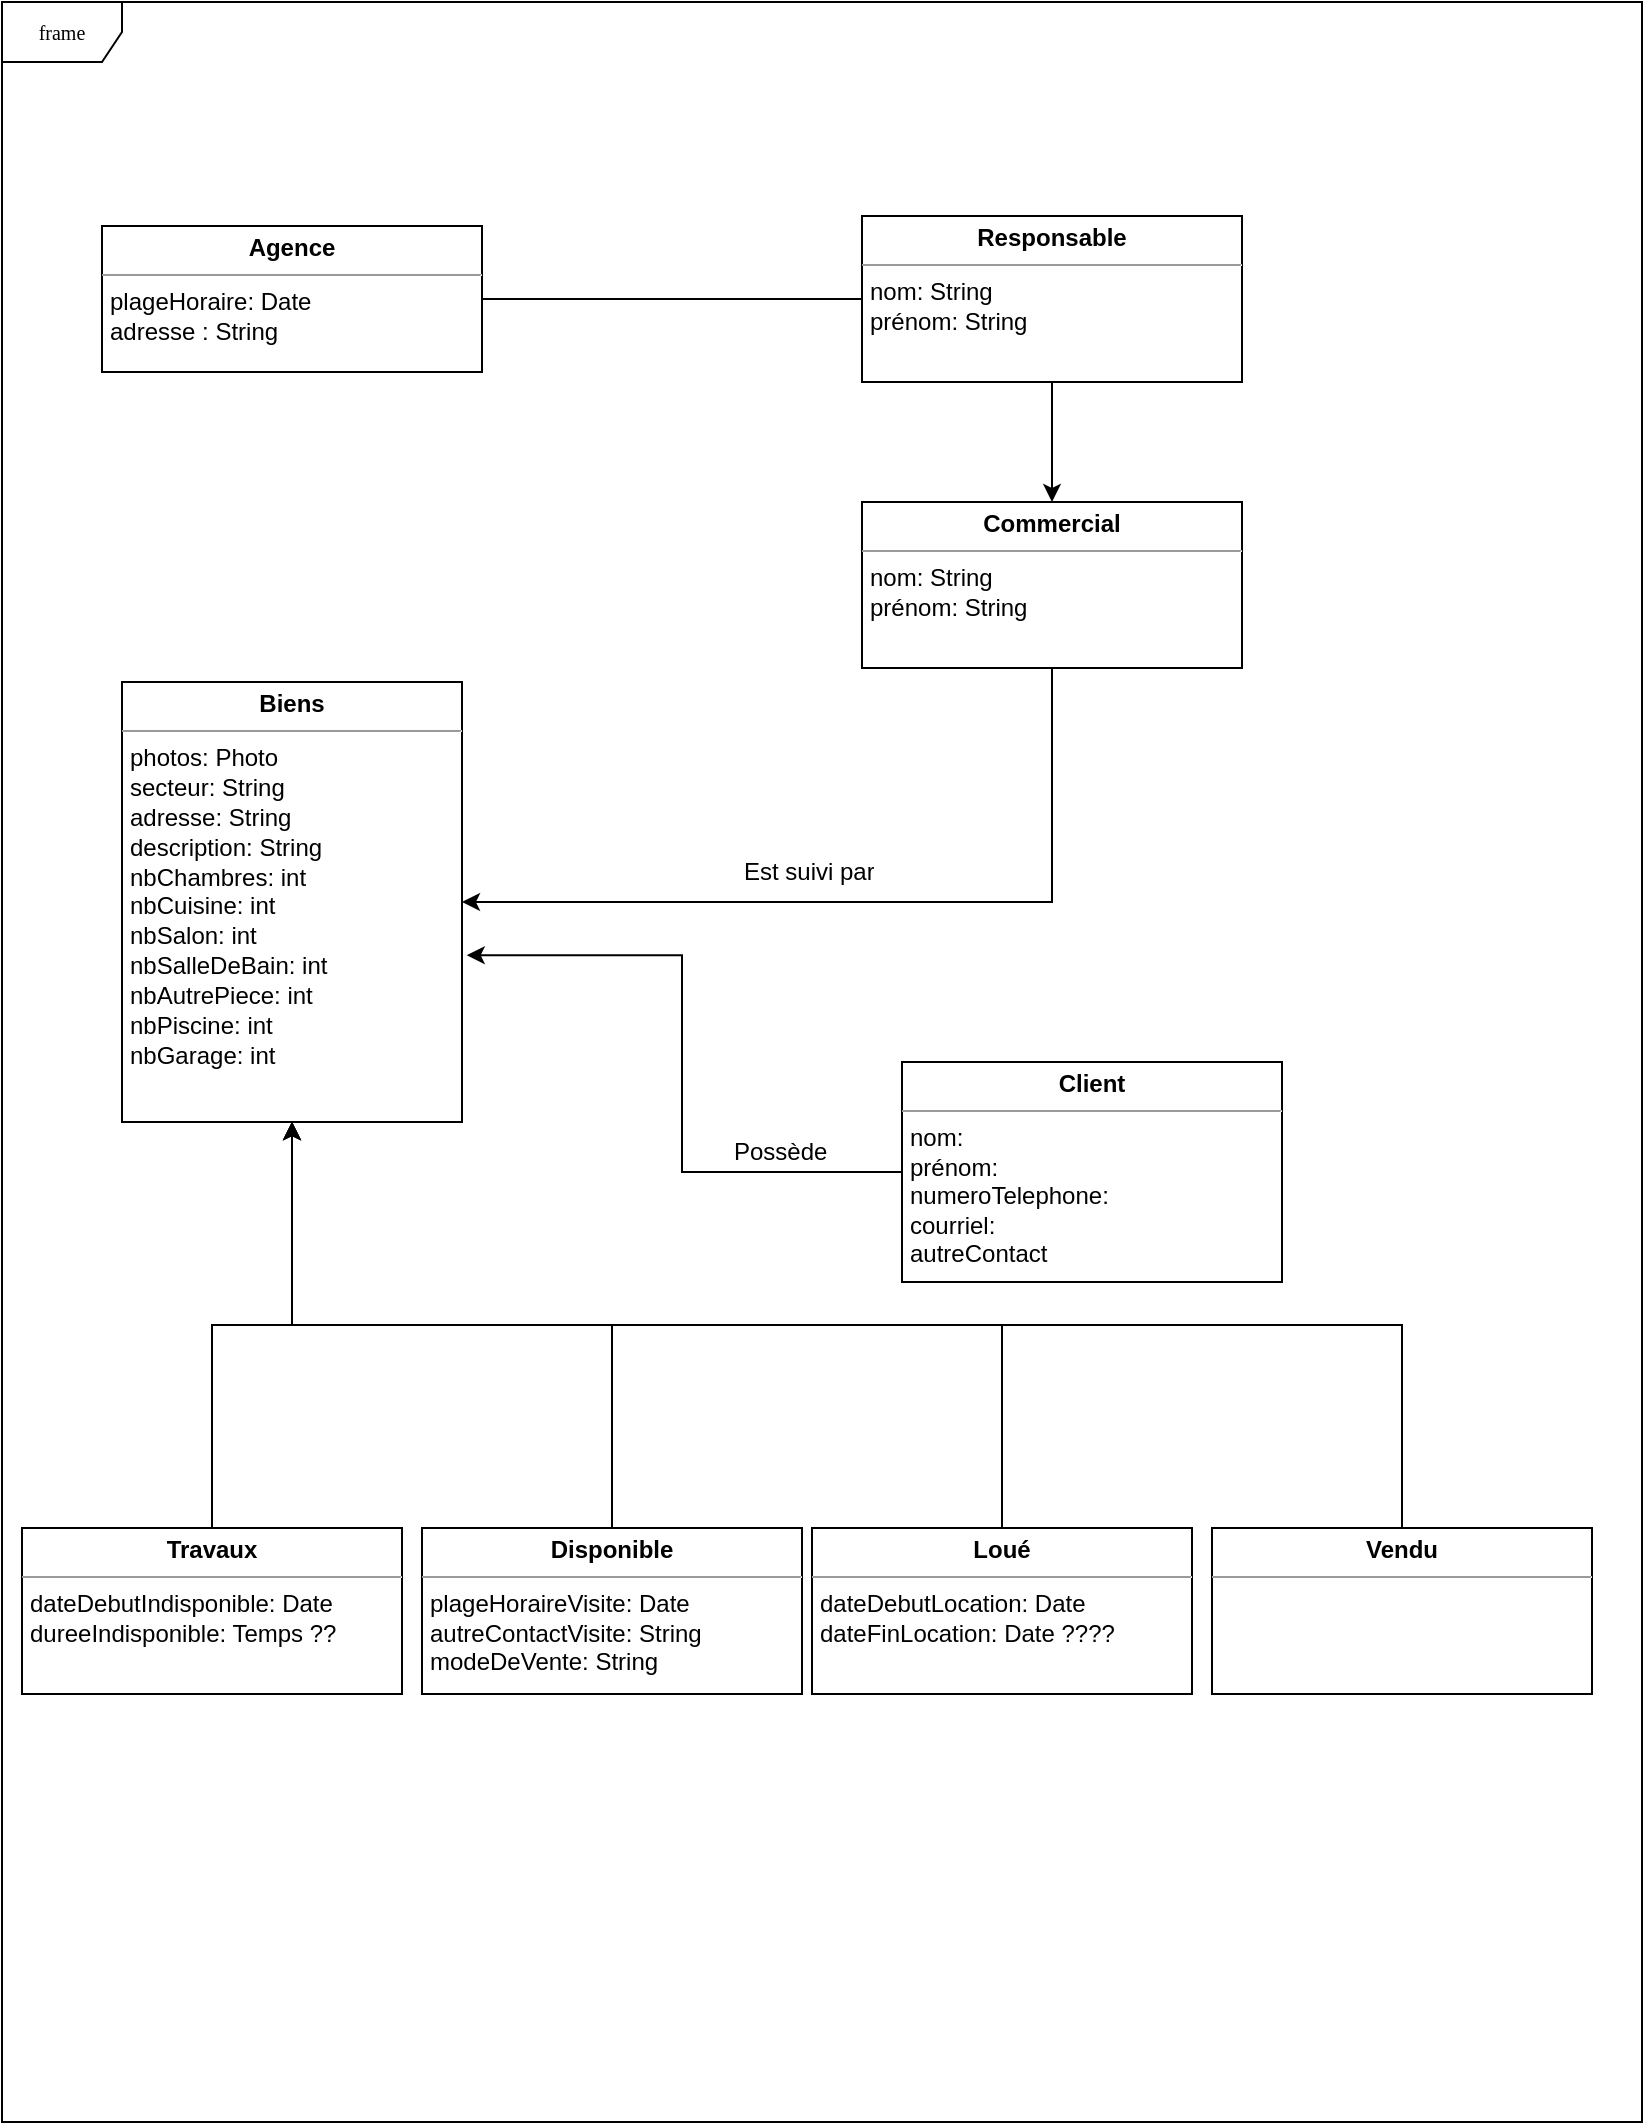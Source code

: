 <mxfile version="24.7.17">
  <diagram name="Page-1" id="c4acf3e9-155e-7222-9cf6-157b1a14988f">
    <mxGraphModel dx="1050" dy="557" grid="1" gridSize="10" guides="1" tooltips="1" connect="1" arrows="1" fold="1" page="1" pageScale="1" pageWidth="850" pageHeight="1100" background="none" math="0" shadow="0">
      <root>
        <mxCell id="0" />
        <mxCell id="1" parent="0" />
        <mxCell id="17acba5748e5396b-1" value="frame" style="shape=umlFrame;whiteSpace=wrap;html=1;rounded=0;shadow=0;comic=0;labelBackgroundColor=none;strokeWidth=1;fontFamily=Verdana;fontSize=10;align=center;" parent="1" vertex="1">
          <mxGeometry x="20" y="10" width="820" height="1060" as="geometry" />
        </mxCell>
        <mxCell id="36yHzRBE7xyR8ITZILOC-4" value="" style="edgeStyle=orthogonalEdgeStyle;rounded=0;orthogonalLoop=1;jettySize=auto;html=1;endArrow=none;endFill=0;" parent="1" source="5d2195bd80daf111-18" target="QLs4bDlrNBogPiUKGvAm-2" edge="1">
          <mxGeometry relative="1" as="geometry">
            <mxPoint x="375" y="158.5" as="targetPoint" />
          </mxGeometry>
        </mxCell>
        <mxCell id="5d2195bd80daf111-18" value="&lt;p style=&quot;margin:0px;margin-top:4px;text-align:center;&quot;&gt;&lt;b&gt;Agence&lt;/b&gt;&lt;/p&gt;&lt;hr size=&quot;1&quot;&gt;&lt;p style=&quot;margin:0px;margin-left:4px;&quot;&gt;plageHoraire: Date&lt;/p&gt;&lt;p style=&quot;margin:0px;margin-left:4px;&quot;&gt;adresse : String&lt;br&gt;&lt;/p&gt;&lt;p style=&quot;margin:0px;margin-left:4px;&quot;&gt;&lt;br&gt;&lt;/p&gt;" style="verticalAlign=top;align=left;overflow=fill;fontSize=12;fontFamily=Helvetica;html=1;rounded=0;shadow=0;comic=0;labelBackgroundColor=none;strokeWidth=1" parent="1" vertex="1">
          <mxGeometry x="70" y="122" width="190" height="73" as="geometry" />
        </mxCell>
        <mxCell id="upiZ7lDlSWILCKc5eh0O-1" style="edgeStyle=orthogonalEdgeStyle;rounded=0;orthogonalLoop=1;jettySize=auto;html=1;exitX=0.5;exitY=1;exitDx=0;exitDy=0;entryX=1;entryY=0.5;entryDx=0;entryDy=0;" edge="1" parent="1" source="QLs4bDlrNBogPiUKGvAm-1" target="QLs4bDlrNBogPiUKGvAm-3">
          <mxGeometry relative="1" as="geometry" />
        </mxCell>
        <mxCell id="QLs4bDlrNBogPiUKGvAm-1" value="&lt;p style=&quot;margin:0px;margin-top:4px;text-align:center;&quot;&gt;&lt;b&gt;Commercial&lt;/b&gt;&lt;/p&gt;&lt;hr size=&quot;1&quot;&gt;&lt;p style=&quot;margin:0px;margin-left:4px;&quot;&gt;nom: String&lt;br&gt;&lt;/p&gt;&lt;p style=&quot;margin:0px;margin-left:4px;&quot;&gt;prénom: String&lt;/p&gt;&lt;p style=&quot;margin:0px;margin-left:4px;&quot;&gt;&lt;br&gt;&lt;/p&gt;&lt;p style=&quot;margin:0px;margin-left:4px;&quot;&gt;&lt;br&gt;&lt;/p&gt;" style="verticalAlign=top;align=left;overflow=fill;fontSize=12;fontFamily=Helvetica;html=1;rounded=0;shadow=0;comic=0;labelBackgroundColor=none;strokeWidth=1" parent="1" vertex="1">
          <mxGeometry x="450" y="260" width="190" height="83" as="geometry" />
        </mxCell>
        <mxCell id="upiZ7lDlSWILCKc5eh0O-8" style="edgeStyle=orthogonalEdgeStyle;rounded=0;orthogonalLoop=1;jettySize=auto;html=1;exitX=0.5;exitY=1;exitDx=0;exitDy=0;entryX=0.5;entryY=0;entryDx=0;entryDy=0;" edge="1" parent="1" source="QLs4bDlrNBogPiUKGvAm-2" target="QLs4bDlrNBogPiUKGvAm-1">
          <mxGeometry relative="1" as="geometry" />
        </mxCell>
        <mxCell id="QLs4bDlrNBogPiUKGvAm-2" value="&lt;p style=&quot;margin:0px;margin-top:4px;text-align:center;&quot;&gt;&lt;b&gt;Responsable&lt;/b&gt;&lt;/p&gt;&lt;hr size=&quot;1&quot;&gt;&lt;p style=&quot;margin:0px;margin-left:4px;&quot;&gt;nom: String&lt;br&gt;&lt;/p&gt;&lt;p style=&quot;margin:0px;margin-left:4px;&quot;&gt;prénom: String&lt;/p&gt;&lt;p style=&quot;margin:0px;margin-left:4px;&quot;&gt;&lt;br&gt;&lt;/p&gt;&lt;p style=&quot;margin:0px;margin-left:4px;&quot;&gt;&lt;br&gt;&lt;/p&gt;" style="verticalAlign=top;align=left;overflow=fill;fontSize=12;fontFamily=Helvetica;html=1;rounded=0;shadow=0;comic=0;labelBackgroundColor=none;strokeWidth=1" parent="1" vertex="1">
          <mxGeometry x="450" y="117" width="190" height="83" as="geometry" />
        </mxCell>
        <mxCell id="QLs4bDlrNBogPiUKGvAm-3" value="&lt;p style=&quot;margin:0px;margin-top:4px;text-align:center;&quot;&gt;&lt;b&gt;Biens&lt;/b&gt;&lt;/p&gt;&lt;hr size=&quot;1&quot;&gt;&lt;p style=&quot;margin:0px;margin-left:4px;&quot;&gt;&lt;span style=&quot;background-color: initial;&quot;&gt;photos: Photo&lt;/span&gt;&lt;/p&gt;&lt;p style=&quot;margin:0px;margin-left:4px;&quot;&gt;&lt;span style=&quot;line-height: 116%;&quot;&gt;&lt;font style=&quot;font-size: 12px;&quot;&gt;secteur: String&lt;br&gt;adresse: String&lt;/font&gt;&lt;/span&gt;&lt;/p&gt;&lt;p style=&quot;margin:0px;margin-left:4px;&quot;&gt;&lt;span style=&quot;line-height: 116%;&quot;&gt;&lt;font style=&quot;font-size: 12px;&quot;&gt;description: String&lt;/font&gt;&lt;/span&gt;&lt;/p&gt;&lt;p style=&quot;margin:0px;margin-left:4px;&quot;&gt;&lt;span style=&quot;line-height: 116%;&quot;&gt;&lt;font style=&quot;font-size: 12px;&quot;&gt;nbChambres: int&lt;/font&gt;&lt;/span&gt;&lt;/p&gt;&lt;p style=&quot;margin:0px;margin-left:4px;&quot;&gt;&lt;span style=&quot;line-height: 116%;&quot;&gt;&lt;font style=&quot;font-size: 12px;&quot;&gt;nbCuisine: int&lt;/font&gt;&lt;/span&gt;&lt;/p&gt;&lt;p style=&quot;margin:0px;margin-left:4px;&quot;&gt;&lt;span style=&quot;line-height: 116%;&quot;&gt;&lt;font style=&quot;font-size: 12px;&quot;&gt;nbSalon: int&amp;nbsp;&lt;/font&gt;&lt;/span&gt;&lt;/p&gt;&lt;p style=&quot;margin:0px;margin-left:4px;&quot;&gt;&lt;font style=&quot;font-size: 12px;&quot;&gt;&lt;span style=&quot;line-height: 116%;&quot;&gt;nbSalleDeBain: int&amp;nbsp;&lt;/span&gt;&lt;/font&gt;&lt;/p&gt;&lt;p style=&quot;margin:0px;margin-left:4px;&quot;&gt;&lt;font style=&quot;font-size: 12px;&quot;&gt;&lt;span style=&quot;line-height: 116%;&quot;&gt;nbAutrePiece: int&lt;/span&gt;&lt;/font&gt;&lt;/p&gt;&lt;p style=&quot;margin:0px;margin-left:4px;&quot;&gt;&lt;font style=&quot;font-size: 12px;&quot;&gt;&lt;span style=&quot;line-height: 116%;&quot;&gt;nbPiscine: int&lt;/span&gt;&lt;/font&gt;&lt;/p&gt;&lt;p style=&quot;margin:0px;margin-left:4px;&quot;&gt;&lt;font style=&quot;font-size: 12px;&quot;&gt;&lt;span style=&quot;line-height: 116%;&quot;&gt;nbGarage: int&lt;/span&gt;&lt;/font&gt;&lt;/p&gt;" style="verticalAlign=top;align=left;overflow=fill;fontSize=12;fontFamily=Helvetica;html=1;rounded=0;shadow=0;comic=0;labelBackgroundColor=none;strokeWidth=1" parent="1" vertex="1">
          <mxGeometry x="80" y="350" width="170" height="220" as="geometry" />
        </mxCell>
        <mxCell id="upiZ7lDlSWILCKc5eh0O-3" style="edgeStyle=orthogonalEdgeStyle;rounded=0;orthogonalLoop=1;jettySize=auto;html=1;exitX=0;exitY=0.5;exitDx=0;exitDy=0;entryX=1.014;entryY=0.621;entryDx=0;entryDy=0;entryPerimeter=0;" edge="1" parent="1" source="QLs4bDlrNBogPiUKGvAm-4" target="QLs4bDlrNBogPiUKGvAm-3">
          <mxGeometry relative="1" as="geometry">
            <Array as="points" />
          </mxGeometry>
        </mxCell>
        <mxCell id="QLs4bDlrNBogPiUKGvAm-4" value="&lt;p style=&quot;margin:0px;margin-top:4px;text-align:center;&quot;&gt;&lt;b&gt;Client&lt;/b&gt;&lt;/p&gt;&lt;hr size=&quot;1&quot;&gt;&lt;p style=&quot;margin:0px;margin-left:4px;&quot;&gt;nom:&lt;/p&gt;&lt;p style=&quot;margin:0px;margin-left:4px;&quot;&gt;prénom:&lt;/p&gt;&lt;p style=&quot;margin:0px;margin-left:4px;&quot;&gt;numeroTelephone:&lt;/p&gt;&lt;p style=&quot;margin:0px;margin-left:4px;&quot;&gt;courriel:&lt;/p&gt;&lt;p style=&quot;margin:0px;margin-left:4px;&quot;&gt;autreContact&lt;/p&gt;&lt;p style=&quot;margin:0px;margin-left:4px;&quot;&gt;&lt;br&gt;&lt;/p&gt;&lt;p style=&quot;margin:0px;margin-left:4px;&quot;&gt;&lt;br&gt;&lt;/p&gt;" style="verticalAlign=top;align=left;overflow=fill;fontSize=12;fontFamily=Helvetica;html=1;rounded=0;shadow=0;comic=0;labelBackgroundColor=none;strokeWidth=1" parent="1" vertex="1">
          <mxGeometry x="470" y="540" width="190" height="110" as="geometry" />
        </mxCell>
        <mxCell id="upiZ7lDlSWILCKc5eh0O-13" style="edgeStyle=orthogonalEdgeStyle;rounded=0;orthogonalLoop=1;jettySize=auto;html=1;exitX=0.5;exitY=0;exitDx=0;exitDy=0;entryX=0.5;entryY=1;entryDx=0;entryDy=0;" edge="1" parent="1" source="qI7W6hBKzjmsRG0gNopY-8" target="QLs4bDlrNBogPiUKGvAm-3">
          <mxGeometry relative="1" as="geometry" />
        </mxCell>
        <mxCell id="qI7W6hBKzjmsRG0gNopY-8" value="&lt;p style=&quot;margin:0px;margin-top:4px;text-align:center;&quot;&gt;&lt;b&gt;Disponible&lt;/b&gt;&lt;br&gt;&lt;/p&gt;&lt;hr size=&quot;1&quot;&gt;&lt;p style=&quot;margin:0px;margin-left:4px;&quot;&gt;&lt;span style=&quot;background-color: initial;&quot;&gt;plageHoraireVisite: Date&lt;/span&gt;&lt;br&gt;&lt;/p&gt;&lt;p style=&quot;margin:0px;margin-left:4px;&quot;&gt;&lt;span style=&quot;background-color: initial;&quot;&gt;autreContactVisite: String&lt;/span&gt;&lt;/p&gt;&lt;p style=&quot;margin:0px;margin-left:4px;&quot;&gt;&lt;span style=&quot;background-color: initial;&quot;&gt;modeDeVente: String&lt;/span&gt;&lt;/p&gt;&lt;p style=&quot;margin:0px;margin-left:4px;&quot;&gt;&lt;br&gt;&lt;/p&gt;&lt;p style=&quot;margin:0px;margin-left:4px;&quot;&gt;&lt;br&gt;&lt;/p&gt;" style="verticalAlign=top;align=left;overflow=fill;fontSize=12;fontFamily=Helvetica;html=1;rounded=0;shadow=0;comic=0;labelBackgroundColor=none;strokeWidth=1" parent="1" vertex="1">
          <mxGeometry x="230" y="773" width="190" height="83" as="geometry" />
        </mxCell>
        <mxCell id="upiZ7lDlSWILCKc5eh0O-11" style="edgeStyle=orthogonalEdgeStyle;rounded=0;orthogonalLoop=1;jettySize=auto;html=1;exitX=0.5;exitY=0;exitDx=0;exitDy=0;" edge="1" parent="1" source="qI7W6hBKzjmsRG0gNopY-9" target="QLs4bDlrNBogPiUKGvAm-3">
          <mxGeometry relative="1" as="geometry" />
        </mxCell>
        <mxCell id="qI7W6hBKzjmsRG0gNopY-9" value="&lt;p style=&quot;margin:0px;margin-top:4px;text-align:center;&quot;&gt;&lt;b&gt;Travaux&lt;/b&gt;&lt;br&gt;&lt;/p&gt;&lt;hr size=&quot;1&quot;&gt;&lt;p style=&quot;margin:0px;margin-left:4px;&quot;&gt;dateDebutIndisponible: Date&lt;/p&gt;&lt;p style=&quot;margin:0px;margin-left:4px;&quot;&gt;dureeIndisponible: Temps ??&lt;/p&gt;&lt;p style=&quot;margin:0px;margin-left:4px;&quot;&gt;&lt;br&gt;&lt;/p&gt;&lt;p style=&quot;margin:0px;margin-left:4px;&quot;&gt;&lt;br&gt;&lt;/p&gt;" style="verticalAlign=top;align=left;overflow=fill;fontSize=12;fontFamily=Helvetica;html=1;rounded=0;shadow=0;comic=0;labelBackgroundColor=none;strokeWidth=1" parent="1" vertex="1">
          <mxGeometry x="30" y="773" width="190" height="83" as="geometry" />
        </mxCell>
        <mxCell id="upiZ7lDlSWILCKc5eh0O-2" value="Est suivi par" style="text;strokeColor=none;fillColor=none;align=left;verticalAlign=middle;spacingLeft=4;spacingRight=4;overflow=hidden;points=[[0,0.5],[1,0.5]];portConstraint=eastwest;rotatable=0;whiteSpace=wrap;html=1;" vertex="1" parent="1">
          <mxGeometry x="385" y="430" width="80" height="30" as="geometry" />
        </mxCell>
        <mxCell id="upiZ7lDlSWILCKc5eh0O-4" value="Possède" style="text;strokeColor=none;fillColor=none;align=left;verticalAlign=middle;spacingLeft=4;spacingRight=4;overflow=hidden;points=[[0,0.5],[1,0.5]];portConstraint=eastwest;rotatable=0;whiteSpace=wrap;html=1;" vertex="1" parent="1">
          <mxGeometry x="380" y="570" width="80" height="30" as="geometry" />
        </mxCell>
        <mxCell id="upiZ7lDlSWILCKc5eh0O-15" style="edgeStyle=orthogonalEdgeStyle;rounded=0;orthogonalLoop=1;jettySize=auto;html=1;exitX=0.5;exitY=0;exitDx=0;exitDy=0;" edge="1" parent="1" source="upiZ7lDlSWILCKc5eh0O-9" target="QLs4bDlrNBogPiUKGvAm-3">
          <mxGeometry relative="1" as="geometry" />
        </mxCell>
        <mxCell id="upiZ7lDlSWILCKc5eh0O-9" value="&lt;p style=&quot;margin:0px;margin-top:4px;text-align:center;&quot;&gt;&lt;b&gt;Vendu&lt;/b&gt;&lt;br&gt;&lt;/p&gt;&lt;hr size=&quot;1&quot;&gt;&lt;p style=&quot;margin:0px;margin-left:4px;&quot;&gt;&lt;br&gt;&lt;/p&gt;&lt;p style=&quot;margin:0px;margin-left:4px;&quot;&gt;&lt;br&gt;&lt;/p&gt;&lt;p style=&quot;margin:0px;margin-left:4px;&quot;&gt;&lt;br&gt;&lt;/p&gt;" style="verticalAlign=top;align=left;overflow=fill;fontSize=12;fontFamily=Helvetica;html=1;rounded=0;shadow=0;comic=0;labelBackgroundColor=none;strokeWidth=1" vertex="1" parent="1">
          <mxGeometry x="625" y="773" width="190" height="83" as="geometry" />
        </mxCell>
        <mxCell id="upiZ7lDlSWILCKc5eh0O-14" style="edgeStyle=orthogonalEdgeStyle;rounded=0;orthogonalLoop=1;jettySize=auto;html=1;exitX=0.5;exitY=0;exitDx=0;exitDy=0;" edge="1" parent="1" source="upiZ7lDlSWILCKc5eh0O-10" target="QLs4bDlrNBogPiUKGvAm-3">
          <mxGeometry relative="1" as="geometry" />
        </mxCell>
        <mxCell id="upiZ7lDlSWILCKc5eh0O-10" value="&lt;p style=&quot;margin:0px;margin-top:4px;text-align:center;&quot;&gt;&lt;b&gt;Loué&lt;/b&gt;&lt;/p&gt;&lt;hr size=&quot;1&quot;&gt;&lt;p style=&quot;margin:0px;margin-left:4px;&quot;&gt;dateDebutLocation: Date&lt;/p&gt;&lt;p style=&quot;margin:0px;margin-left:4px;&quot;&gt;dateFinLocation: Date ????&lt;/p&gt;&lt;p style=&quot;margin:0px;margin-left:4px;&quot;&gt;&lt;br&gt;&lt;/p&gt;&lt;p style=&quot;margin:0px;margin-left:4px;&quot;&gt;&lt;br&gt;&lt;/p&gt;" style="verticalAlign=top;align=left;overflow=fill;fontSize=12;fontFamily=Helvetica;html=1;rounded=0;shadow=0;comic=0;labelBackgroundColor=none;strokeWidth=1" vertex="1" parent="1">
          <mxGeometry x="425" y="773" width="190" height="83" as="geometry" />
        </mxCell>
      </root>
    </mxGraphModel>
  </diagram>
</mxfile>
